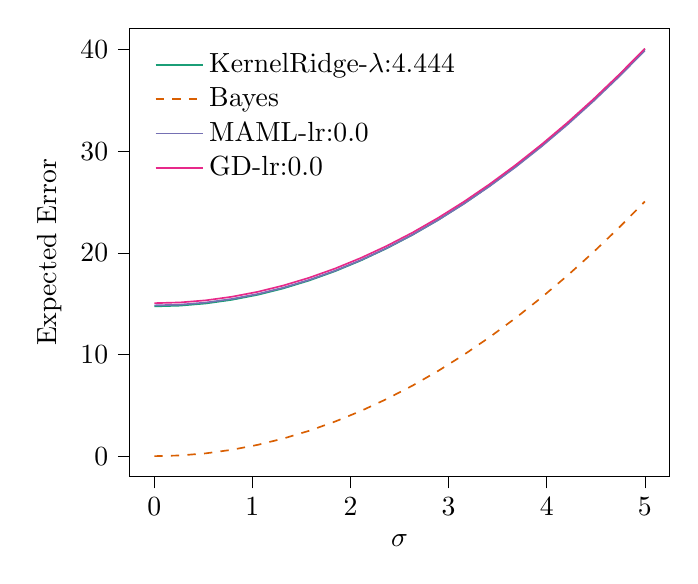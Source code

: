 % This file was created with tikzplotlib v0.10.1.
\begin{tikzpicture}

\definecolor{chocolate217952}{RGB}{217,95,2}
\definecolor{darkcyan27158119}{RGB}{27,158,119}
\definecolor{darkgray176}{RGB}{176,176,176}
\definecolor{deeppink23141138}{RGB}{231,41,138}
\definecolor{lightslategray117112179}{RGB}{117,112,179}

\begin{axis}[
legend cell align={left},
legend style={
  fill opacity=0.8,
  draw opacity=1,
  text opacity=1,
  at={(0.03,0.97)},
  anchor=north west,
  draw=none
},
tick align=outside,
tick pos=left,
x grid style={darkgray176},
xlabel={\(\displaystyle \sigma\)},
xmin=-0.25, xmax=5.25,
xtick style={color=black},
y grid style={darkgray176},
ylabel={Expected Error},
ymin=-2.005, ymax=42.104,
ytick style={color=black}
]
\addplot [semithick, darkcyan27158119]
table {%
0 14.734
0.263 14.809
0.526 15.025
0.789 15.38
1.053 15.874
1.316 16.509
1.579 17.283
1.842 18.196
2.105 19.25
2.368 20.443
2.632 21.776
2.895 23.249
3.158 24.861
3.421 26.613
3.684 28.505
3.947 30.537
4.211 32.708
4.474 35.019
4.737 37.47
5 40.06
};
\addlegendentry{KernelRidge-$\lambda$:4.444}
\addplot [semithick, chocolate217952, dashed]
table {%
0 0
0.263 0.069
0.526 0.278
0.789 0.625
1.053 1.11
1.316 1.735
1.579 2.499
1.842 3.401
2.105 4.442
2.368 5.622
2.632 6.94
2.895 8.398
3.158 9.994
3.421 11.729
3.684 13.603
3.947 15.616
4.211 17.767
4.474 20.058
4.737 22.487
5 25.055
};
\addlegendentry{Bayes}
\addplot [semithick, lightslategray117112179]
table {%
0 14.835
0.263 14.906
0.526 15.117
0.789 15.466
1.053 15.953
1.316 16.58
1.579 17.345
1.842 18.248
2.105 19.291
2.368 20.472
2.632 21.791
2.895 23.249
3.158 24.847
3.421 26.583
3.684 28.458
3.947 30.47
4.211 32.622
4.474 34.912
4.737 37.34
5 39.908
};
\addlegendentry{MAML-lr:0.0}
\addplot [semithick, deeppink23141138]
table {%
0 15.054
0.263 15.124
0.526 15.333
0.789 15.681
1.053 16.167
1.316 16.792
1.579 17.555
1.842 18.458
2.105 19.499
2.368 20.678
2.632 21.997
2.895 23.454
3.158 25.049
3.421 26.783
3.684 28.656
3.947 30.667
4.211 32.817
4.474 35.106
4.737 37.533
5 40.099
};
\addlegendentry{GD-lr:0.0}
\end{axis}

\end{tikzpicture}
